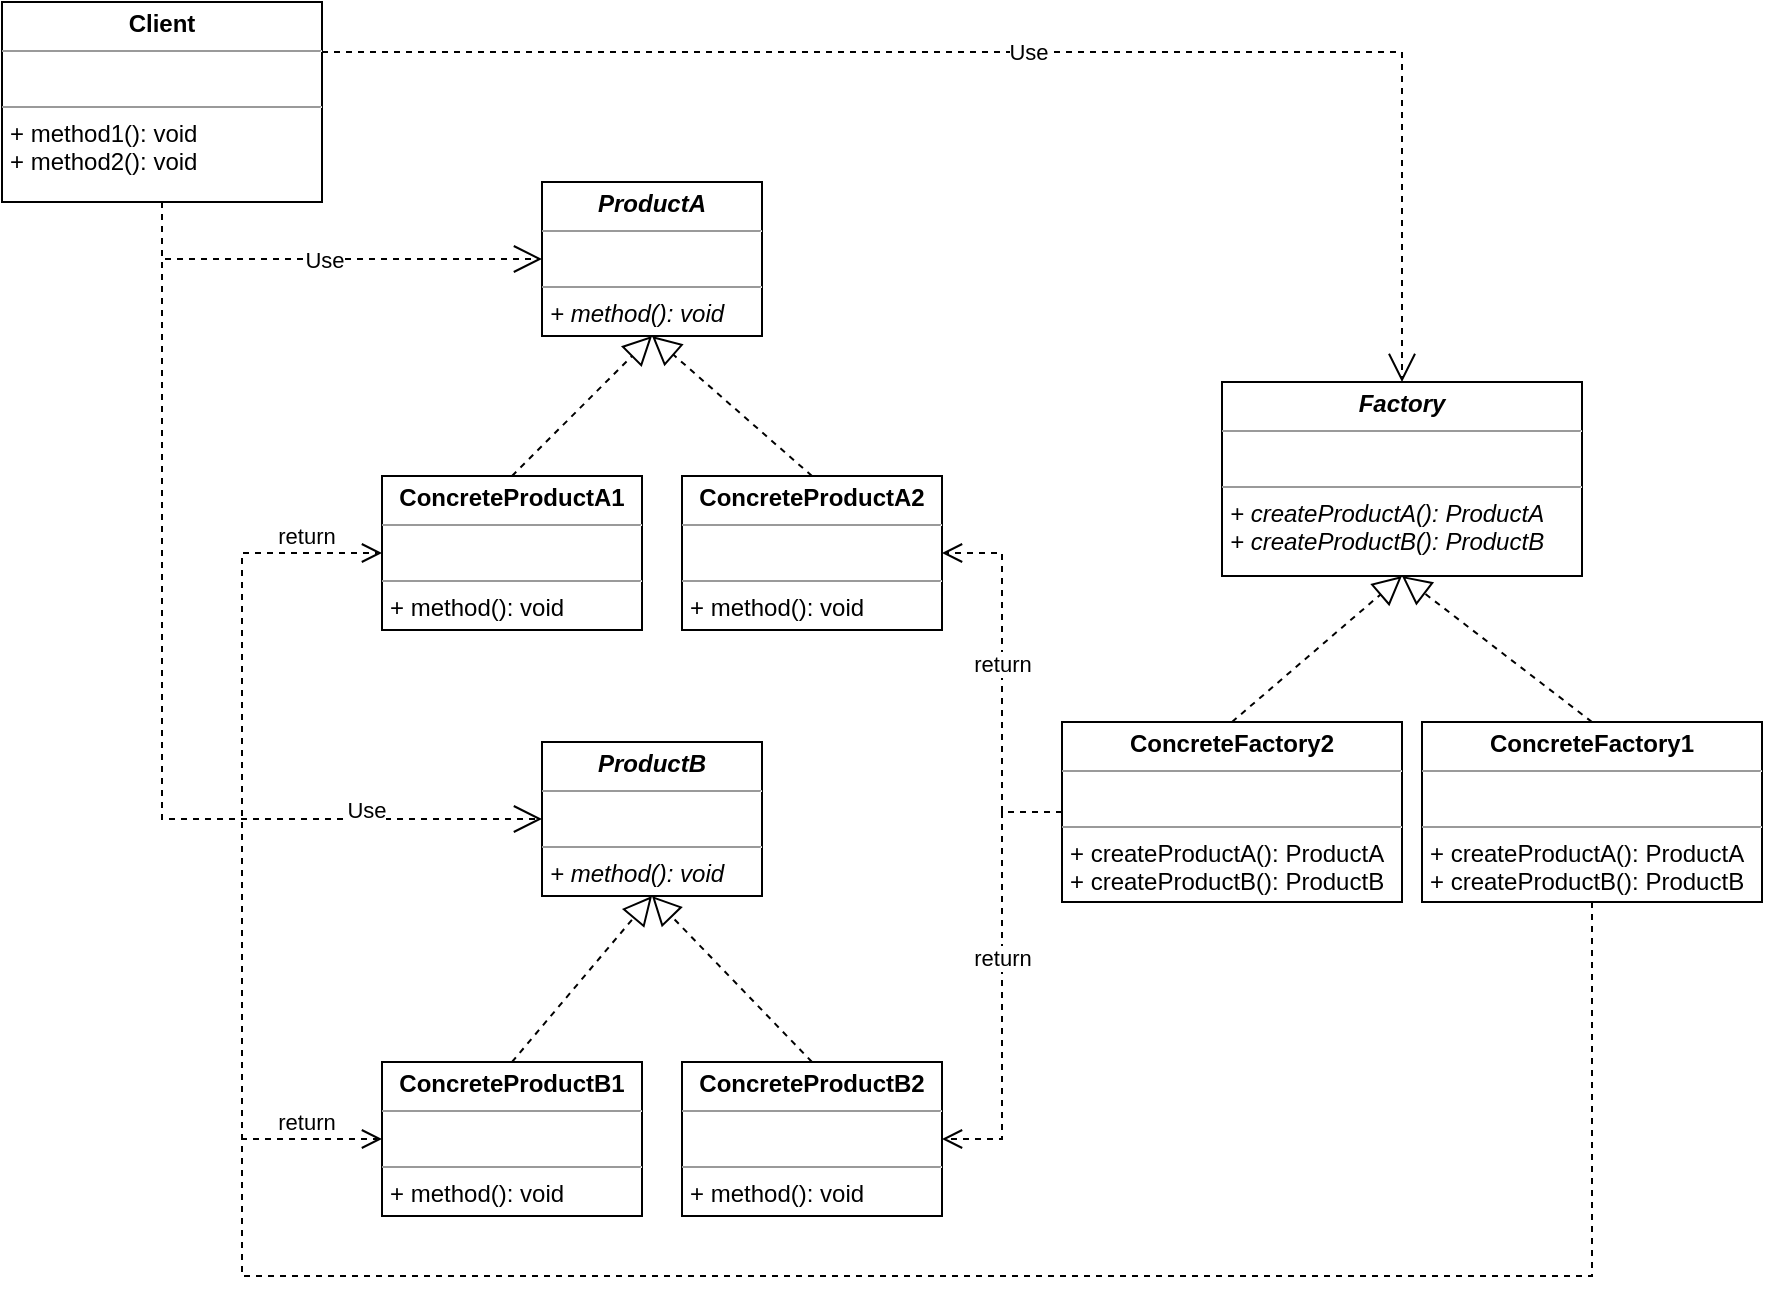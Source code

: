 <mxfile version="19.0.3" type="device"><diagram id="BNZ6aWsthDTTdj6hufuM" name="Page-1"><mxGraphModel dx="1346" dy="672" grid="0" gridSize="10" guides="1" tooltips="1" connect="1" arrows="1" fold="1" page="0" pageScale="1" pageWidth="850" pageHeight="1100" math="0" shadow="0"><root><mxCell id="0"/><mxCell id="1" parent="0"/><mxCell id="IadymlyLoEK6AIMmU8No-1" value="&lt;p style=&quot;margin:0px;margin-top:4px;text-align:center;&quot;&gt;&lt;b&gt;&lt;i&gt;ProductA&lt;/i&gt;&lt;/b&gt;&lt;/p&gt;&lt;hr size=&quot;1&quot;&gt;&lt;p style=&quot;margin:0px;margin-left:4px;&quot;&gt;&lt;i&gt;&lt;br&gt;&lt;/i&gt;&lt;/p&gt;&lt;hr size=&quot;1&quot;&gt;&lt;p style=&quot;margin:0px;margin-left:4px;&quot;&gt;&lt;i&gt;+ method(): void&lt;/i&gt;&lt;/p&gt;" style="verticalAlign=top;align=left;overflow=fill;fontSize=12;fontFamily=Helvetica;html=1;" parent="1" vertex="1"><mxGeometry x="160" y="203" width="110" height="77" as="geometry"/></mxCell><mxCell id="IadymlyLoEK6AIMmU8No-2" value="&lt;p style=&quot;margin:0px;margin-top:4px;text-align:center;&quot;&gt;&lt;b&gt;ConcreteProductA1&lt;/b&gt;&lt;/p&gt;&lt;hr size=&quot;1&quot;&gt;&lt;p style=&quot;margin:0px;margin-left:4px;&quot;&gt;&lt;br&gt;&lt;/p&gt;&lt;hr size=&quot;1&quot;&gt;&lt;p style=&quot;margin:0px;margin-left:4px;&quot;&gt;+ method(): void&lt;/p&gt;" style="verticalAlign=top;align=left;overflow=fill;fontSize=12;fontFamily=Helvetica;html=1;" parent="1" vertex="1"><mxGeometry x="80" y="350" width="130" height="77" as="geometry"/></mxCell><mxCell id="IadymlyLoEK6AIMmU8No-3" value="&lt;p style=&quot;margin:0px;margin-top:4px;text-align:center;&quot;&gt;&lt;b&gt;ConcreteProductA2&lt;/b&gt;&lt;/p&gt;&lt;hr size=&quot;1&quot;&gt;&lt;p style=&quot;margin:0px;margin-left:4px;&quot;&gt;&lt;br&gt;&lt;/p&gt;&lt;hr size=&quot;1&quot;&gt;&lt;p style=&quot;margin:0px;margin-left:4px;&quot;&gt;+ method(): void&lt;br&gt;&lt;/p&gt;" style="verticalAlign=top;align=left;overflow=fill;fontSize=12;fontFamily=Helvetica;html=1;" parent="1" vertex="1"><mxGeometry x="230" y="350" width="130" height="77" as="geometry"/></mxCell><mxCell id="IadymlyLoEK6AIMmU8No-4" value="" style="endArrow=block;dashed=1;endFill=0;endSize=12;html=1;rounded=0;exitX=0.5;exitY=0;exitDx=0;exitDy=0;entryX=0.5;entryY=1;entryDx=0;entryDy=0;" parent="1" source="IadymlyLoEK6AIMmU8No-2" target="IadymlyLoEK6AIMmU8No-1" edge="1"><mxGeometry width="160" relative="1" as="geometry"><mxPoint x="360" y="423" as="sourcePoint"/><mxPoint x="520" y="423" as="targetPoint"/></mxGeometry></mxCell><mxCell id="IadymlyLoEK6AIMmU8No-5" value="" style="endArrow=block;dashed=1;endFill=0;endSize=12;html=1;rounded=0;exitX=0.5;exitY=0;exitDx=0;exitDy=0;entryX=0.5;entryY=1;entryDx=0;entryDy=0;" parent="1" source="IadymlyLoEK6AIMmU8No-3" target="IadymlyLoEK6AIMmU8No-1" edge="1"><mxGeometry width="160" relative="1" as="geometry"><mxPoint x="360" y="423" as="sourcePoint"/><mxPoint x="520" y="423" as="targetPoint"/></mxGeometry></mxCell><mxCell id="IadymlyLoEK6AIMmU8No-8" value="&lt;p style=&quot;margin:0px;margin-top:4px;text-align:center;&quot;&gt;&lt;b&gt;Client&lt;/b&gt;&lt;/p&gt;&lt;hr size=&quot;1&quot;&gt;&lt;p style=&quot;margin:0px;margin-left:4px;&quot;&gt;&lt;br&gt;&lt;/p&gt;&lt;hr size=&quot;1&quot;&gt;&lt;p style=&quot;margin:0px;margin-left:4px;&quot;&gt;&lt;span style=&quot;background-color: initial;&quot;&gt;+ method1(): void&lt;/span&gt;&lt;br&gt;&lt;/p&gt;&lt;p style=&quot;margin:0px;margin-left:4px;&quot;&gt;+ method2(): void&lt;span style=&quot;background-color: initial;&quot;&gt;&lt;br&gt;&lt;/span&gt;&lt;/p&gt;" style="verticalAlign=top;align=left;overflow=fill;fontSize=12;fontFamily=Helvetica;html=1;" parent="1" vertex="1"><mxGeometry x="-110" y="113" width="160" height="100" as="geometry"/></mxCell><mxCell id="IadymlyLoEK6AIMmU8No-11" value="&lt;p style=&quot;margin:0px;margin-top:4px;text-align:center;&quot;&gt;&lt;b&gt;&lt;i&gt;ProductB&lt;/i&gt;&lt;/b&gt;&lt;/p&gt;&lt;hr size=&quot;1&quot;&gt;&lt;p style=&quot;margin:0px;margin-left:4px;&quot;&gt;&lt;i&gt;&lt;br&gt;&lt;/i&gt;&lt;/p&gt;&lt;hr size=&quot;1&quot;&gt;&lt;p style=&quot;margin:0px;margin-left:4px;&quot;&gt;&lt;i style=&quot;background-color: initial;&quot;&gt;+ method(): void&lt;/i&gt;&lt;/p&gt;" style="verticalAlign=top;align=left;overflow=fill;fontSize=12;fontFamily=Helvetica;html=1;" parent="1" vertex="1"><mxGeometry x="160" y="483" width="110" height="77" as="geometry"/></mxCell><mxCell id="IadymlyLoEK6AIMmU8No-12" value="&lt;p style=&quot;margin:0px;margin-top:4px;text-align:center;&quot;&gt;&lt;b&gt;ConcreteProductB1&lt;/b&gt;&lt;/p&gt;&lt;hr size=&quot;1&quot;&gt;&lt;p style=&quot;margin:0px;margin-left:4px;&quot;&gt;&lt;br&gt;&lt;/p&gt;&lt;hr size=&quot;1&quot;&gt;&lt;p style=&quot;margin:0px;margin-left:4px;&quot;&gt;+ method(): void&lt;/p&gt;" style="verticalAlign=top;align=left;overflow=fill;fontSize=12;fontFamily=Helvetica;html=1;" parent="1" vertex="1"><mxGeometry x="80" y="643" width="130" height="77" as="geometry"/></mxCell><mxCell id="IadymlyLoEK6AIMmU8No-13" value="&lt;p style=&quot;margin:0px;margin-top:4px;text-align:center;&quot;&gt;&lt;b&gt;ConcreteProductB2&lt;/b&gt;&lt;/p&gt;&lt;hr size=&quot;1&quot;&gt;&lt;p style=&quot;margin:0px;margin-left:4px;&quot;&gt;&lt;br&gt;&lt;/p&gt;&lt;hr size=&quot;1&quot;&gt;&lt;p style=&quot;margin:0px;margin-left:4px;&quot;&gt;+ method(): void&lt;/p&gt;" style="verticalAlign=top;align=left;overflow=fill;fontSize=12;fontFamily=Helvetica;html=1;" parent="1" vertex="1"><mxGeometry x="230" y="643" width="130" height="77" as="geometry"/></mxCell><mxCell id="IadymlyLoEK6AIMmU8No-14" value="" style="endArrow=block;dashed=1;endFill=0;endSize=12;html=1;rounded=0;exitX=0.5;exitY=0;exitDx=0;exitDy=0;entryX=0.5;entryY=1;entryDx=0;entryDy=0;" parent="1" source="IadymlyLoEK6AIMmU8No-12" target="IadymlyLoEK6AIMmU8No-11" edge="1"><mxGeometry width="160" relative="1" as="geometry"><mxPoint x="360" y="703" as="sourcePoint"/><mxPoint x="520" y="703" as="targetPoint"/></mxGeometry></mxCell><mxCell id="IadymlyLoEK6AIMmU8No-15" value="" style="endArrow=block;dashed=1;endFill=0;endSize=12;html=1;rounded=0;exitX=0.5;exitY=0;exitDx=0;exitDy=0;entryX=0.5;entryY=1;entryDx=0;entryDy=0;" parent="1" source="IadymlyLoEK6AIMmU8No-13" target="IadymlyLoEK6AIMmU8No-11" edge="1"><mxGeometry width="160" relative="1" as="geometry"><mxPoint x="360" y="703" as="sourcePoint"/><mxPoint x="520" y="703" as="targetPoint"/></mxGeometry></mxCell><mxCell id="IadymlyLoEK6AIMmU8No-16" value="&lt;p style=&quot;margin:0px;margin-top:4px;text-align:center;&quot;&gt;&lt;b&gt;&lt;i&gt;Factory&lt;/i&gt;&lt;/b&gt;&lt;/p&gt;&lt;hr size=&quot;1&quot;&gt;&lt;p style=&quot;margin:0px;margin-left:4px;&quot;&gt;&lt;br&gt;&lt;/p&gt;&lt;hr size=&quot;1&quot;&gt;&lt;p style=&quot;margin: 0px 0px 0px 4px;&quot;&gt;&lt;i&gt;+ createProductA(): ProductA&lt;/i&gt;&lt;/p&gt;&lt;p style=&quot;margin: 0px 0px 0px 4px;&quot;&gt;&lt;i&gt;+ createProductB(): ProductB&lt;/i&gt;&lt;/p&gt;" style="verticalAlign=top;align=left;overflow=fill;fontSize=12;fontFamily=Helvetica;html=1;" parent="1" vertex="1"><mxGeometry x="500" y="303" width="180" height="97" as="geometry"/></mxCell><mxCell id="IadymlyLoEK6AIMmU8No-17" value="&lt;p style=&quot;margin:0px;margin-top:4px;text-align:center;&quot;&gt;&lt;b&gt;ConcreteFactory1&lt;/b&gt;&lt;/p&gt;&lt;hr size=&quot;1&quot;&gt;&lt;p style=&quot;margin:0px;margin-left:4px;&quot;&gt;&lt;br&gt;&lt;/p&gt;&lt;hr size=&quot;1&quot;&gt;&lt;p style=&quot;margin: 0px 0px 0px 4px;&quot;&gt;+ createProductA(): ProductA&lt;/p&gt;&lt;p style=&quot;margin: 0px 0px 0px 4px;&quot;&gt;+ createProductB(): ProductB&lt;/p&gt;" style="verticalAlign=top;align=left;overflow=fill;fontSize=12;fontFamily=Helvetica;html=1;" parent="1" vertex="1"><mxGeometry x="600" y="473" width="170" height="90" as="geometry"/></mxCell><mxCell id="IadymlyLoEK6AIMmU8No-18" value="&lt;p style=&quot;margin:0px;margin-top:4px;text-align:center;&quot;&gt;&lt;b&gt;ConcreteFactory2&lt;/b&gt;&lt;/p&gt;&lt;hr size=&quot;1&quot;&gt;&lt;p style=&quot;margin:0px;margin-left:4px;&quot;&gt;&lt;br&gt;&lt;/p&gt;&lt;hr size=&quot;1&quot;&gt;&lt;p style=&quot;margin: 0px 0px 0px 4px;&quot;&gt;+ createProductA(): ProductA&lt;/p&gt;&lt;p style=&quot;margin: 0px 0px 0px 4px;&quot;&gt;+ createProductB(): ProductB&lt;/p&gt;" style="verticalAlign=top;align=left;overflow=fill;fontSize=12;fontFamily=Helvetica;html=1;" parent="1" vertex="1"><mxGeometry x="420" y="473" width="170" height="90" as="geometry"/></mxCell><mxCell id="IadymlyLoEK6AIMmU8No-19" value="" style="endArrow=block;dashed=1;endFill=0;endSize=12;html=1;rounded=0;exitX=0.5;exitY=0;exitDx=0;exitDy=0;entryX=0.5;entryY=1;entryDx=0;entryDy=0;" parent="1" source="IadymlyLoEK6AIMmU8No-17" target="IadymlyLoEK6AIMmU8No-16" edge="1"><mxGeometry width="160" relative="1" as="geometry"><mxPoint x="340" y="583" as="sourcePoint"/><mxPoint x="500" y="583" as="targetPoint"/></mxGeometry></mxCell><mxCell id="IadymlyLoEK6AIMmU8No-20" value="" style="endArrow=block;dashed=1;endFill=0;endSize=12;html=1;rounded=0;exitX=0.5;exitY=0;exitDx=0;exitDy=0;entryX=0.5;entryY=1;entryDx=0;entryDy=0;" parent="1" source="IadymlyLoEK6AIMmU8No-18" target="IadymlyLoEK6AIMmU8No-16" edge="1"><mxGeometry width="160" relative="1" as="geometry"><mxPoint x="340" y="583" as="sourcePoint"/><mxPoint x="500" y="583" as="targetPoint"/></mxGeometry></mxCell><mxCell id="IadymlyLoEK6AIMmU8No-26" value="return" style="html=1;verticalAlign=bottom;endArrow=open;dashed=1;endSize=8;rounded=0;exitX=0;exitY=0.5;exitDx=0;exitDy=0;entryX=1;entryY=0.5;entryDx=0;entryDy=0;edgeStyle=orthogonalEdgeStyle;" parent="1" source="IadymlyLoEK6AIMmU8No-18" target="IadymlyLoEK6AIMmU8No-3" edge="1"><mxGeometry relative="1" as="geometry"><mxPoint x="440" y="433" as="sourcePoint"/><mxPoint x="360" y="433" as="targetPoint"/></mxGeometry></mxCell><mxCell id="IadymlyLoEK6AIMmU8No-27" value="return" style="html=1;verticalAlign=bottom;endArrow=open;dashed=1;endSize=8;rounded=0;exitX=0;exitY=0.5;exitDx=0;exitDy=0;entryX=1;entryY=0.5;entryDx=0;entryDy=0;edgeStyle=orthogonalEdgeStyle;" parent="1" source="IadymlyLoEK6AIMmU8No-18" target="IadymlyLoEK6AIMmU8No-13" edge="1"><mxGeometry relative="1" as="geometry"><mxPoint x="440" y="433" as="sourcePoint"/><mxPoint x="360" y="433" as="targetPoint"/></mxGeometry></mxCell><mxCell id="IadymlyLoEK6AIMmU8No-28" value="return" style="html=1;verticalAlign=bottom;endArrow=open;dashed=1;endSize=8;rounded=0;exitX=0.5;exitY=1;exitDx=0;exitDy=0;entryX=0;entryY=0.5;entryDx=0;entryDy=0;edgeStyle=orthogonalEdgeStyle;" parent="1" source="IadymlyLoEK6AIMmU8No-17" target="IadymlyLoEK6AIMmU8No-2" edge="1"><mxGeometry x="0.941" relative="1" as="geometry"><mxPoint x="370" y="473" as="sourcePoint"/><mxPoint x="290" y="473" as="targetPoint"/><Array as="points"><mxPoint x="685" y="750"/><mxPoint x="10" y="750"/><mxPoint x="10" y="389"/></Array><mxPoint as="offset"/></mxGeometry></mxCell><mxCell id="IadymlyLoEK6AIMmU8No-29" value="return" style="html=1;verticalAlign=bottom;endArrow=open;dashed=1;endSize=8;rounded=0;exitX=0.5;exitY=1;exitDx=0;exitDy=0;entryX=0;entryY=0.5;entryDx=0;entryDy=0;edgeStyle=orthogonalEdgeStyle;" parent="1" source="IadymlyLoEK6AIMmU8No-17" target="IadymlyLoEK6AIMmU8No-12" edge="1"><mxGeometry x="0.923" relative="1" as="geometry"><mxPoint x="370" y="473" as="sourcePoint"/><mxPoint x="290" y="473" as="targetPoint"/><Array as="points"><mxPoint x="685" y="750"/><mxPoint x="10" y="750"/><mxPoint x="10" y="682"/></Array><mxPoint as="offset"/></mxGeometry></mxCell><mxCell id="IadymlyLoEK6AIMmU8No-30" value="Use" style="endArrow=open;endSize=12;dashed=1;html=1;rounded=0;exitX=0.5;exitY=1;exitDx=0;exitDy=0;entryX=0;entryY=0.5;entryDx=0;entryDy=0;edgeStyle=orthogonalEdgeStyle;" parent="1" source="IadymlyLoEK6AIMmU8No-8" target="IadymlyLoEK6AIMmU8No-1" edge="1"><mxGeometry width="160" relative="1" as="geometry"><mxPoint x="250" y="473" as="sourcePoint"/><mxPoint x="410" y="473" as="targetPoint"/></mxGeometry></mxCell><mxCell id="IadymlyLoEK6AIMmU8No-31" value="Use" style="endArrow=open;endSize=12;dashed=1;html=1;rounded=0;exitX=0.5;exitY=1;exitDx=0;exitDy=0;entryX=0;entryY=0.5;entryDx=0;entryDy=0;edgeStyle=orthogonalEdgeStyle;" parent="1" source="IadymlyLoEK6AIMmU8No-8" target="IadymlyLoEK6AIMmU8No-11" edge="1"><mxGeometry x="0.644" y="5" width="160" relative="1" as="geometry"><mxPoint x="250" y="473" as="sourcePoint"/><mxPoint x="410" y="473" as="targetPoint"/><mxPoint as="offset"/></mxGeometry></mxCell><mxCell id="_X3vK877zX9WBU0hhVPi-1" value="Use" style="endArrow=open;endSize=12;dashed=1;html=1;rounded=0;exitX=1;exitY=0.25;exitDx=0;exitDy=0;entryX=0.5;entryY=0;entryDx=0;entryDy=0;edgeStyle=orthogonalEdgeStyle;" edge="1" parent="1" source="IadymlyLoEK6AIMmU8No-8" target="IadymlyLoEK6AIMmU8No-16"><mxGeometry width="160" relative="1" as="geometry"><mxPoint x="250" y="440" as="sourcePoint"/><mxPoint x="410" y="440" as="targetPoint"/></mxGeometry></mxCell></root></mxGraphModel></diagram></mxfile>